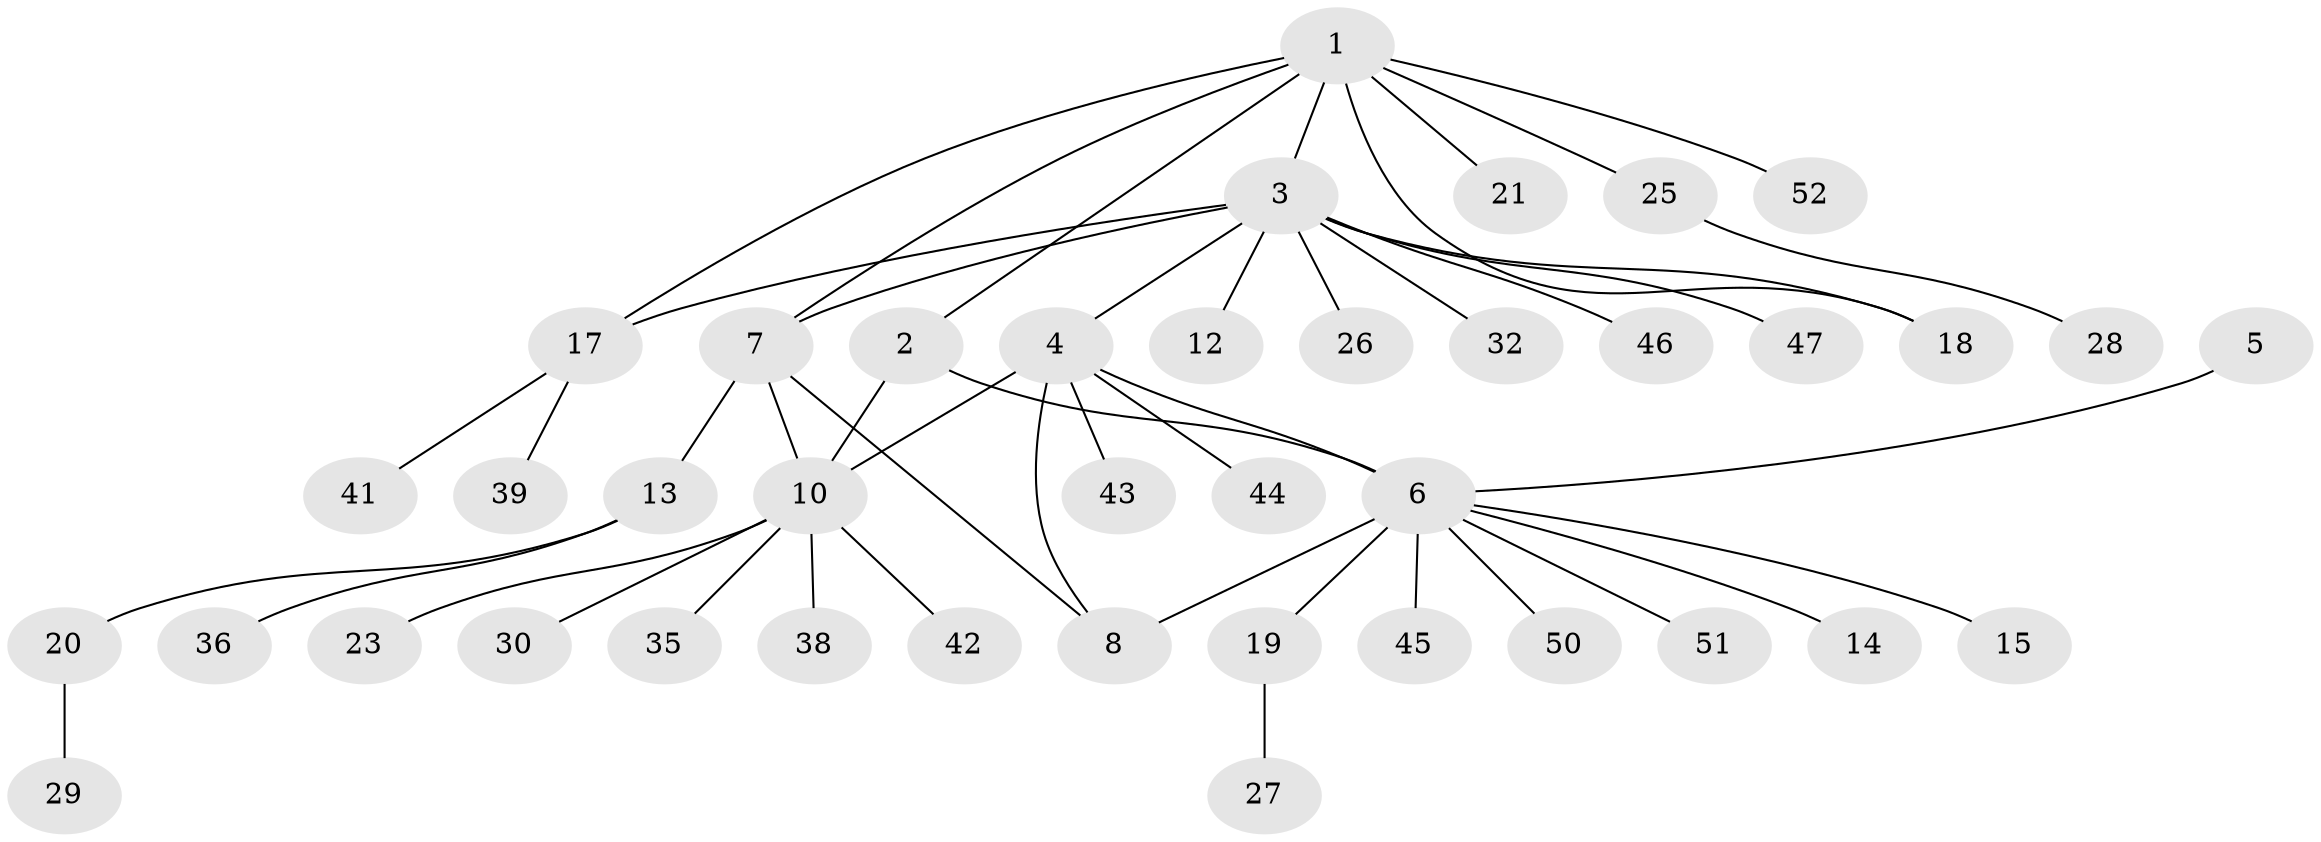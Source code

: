 // original degree distribution, {9: 0.019230769230769232, 3: 0.15384615384615385, 11: 0.019230769230769232, 4: 0.019230769230769232, 1: 0.5769230769230769, 10: 0.019230769230769232, 5: 0.038461538461538464, 8: 0.019230769230769232, 2: 0.1346153846153846}
// Generated by graph-tools (version 1.1) at 2025/42/03/06/25 10:42:13]
// undirected, 40 vertices, 47 edges
graph export_dot {
graph [start="1"]
  node [color=gray90,style=filled];
  1 [super="+40"];
  2;
  3 [super="+49"];
  4 [super="+9"];
  5;
  6 [super="+33"];
  7;
  8 [super="+22"];
  10 [super="+11"];
  12;
  13 [super="+16"];
  14 [super="+37"];
  15;
  17 [super="+31"];
  18 [super="+48"];
  19 [super="+24"];
  20;
  21;
  23;
  25 [super="+34"];
  26;
  27;
  28;
  29;
  30;
  32;
  35;
  36;
  38;
  39;
  41;
  42;
  43;
  44;
  45;
  46;
  47;
  50;
  51;
  52;
  1 -- 2;
  1 -- 3;
  1 -- 7;
  1 -- 21;
  1 -- 25;
  1 -- 52;
  1 -- 17;
  1 -- 18;
  2 -- 6;
  2 -- 10;
  3 -- 4;
  3 -- 7;
  3 -- 12;
  3 -- 17;
  3 -- 18;
  3 -- 26;
  3 -- 32;
  3 -- 46;
  3 -- 47;
  4 -- 6 [weight=2];
  4 -- 10;
  4 -- 43;
  4 -- 44;
  4 -- 8;
  5 -- 6;
  6 -- 8;
  6 -- 14;
  6 -- 15;
  6 -- 19;
  6 -- 51;
  6 -- 50;
  6 -- 45;
  7 -- 8;
  7 -- 10;
  7 -- 13;
  10 -- 23;
  10 -- 35;
  10 -- 38;
  10 -- 42;
  10 -- 30;
  13 -- 36;
  13 -- 20;
  17 -- 41;
  17 -- 39;
  19 -- 27;
  20 -- 29;
  25 -- 28;
}

